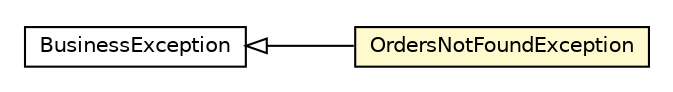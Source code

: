 #!/usr/local/bin/dot
#
# Class diagram 
# Generated by UMLGraph version 5.1 (http://www.umlgraph.org/)
#

digraph G {
	edge [fontname="Helvetica",fontsize=10,labelfontname="Helvetica",labelfontsize=10];
	node [fontname="Helvetica",fontsize=10,shape=plaintext];
	nodesep=0.25;
	ranksep=0.5;
	rankdir=LR;
	// com.inn.headstartdemo.exceptions.application.BusinessException
	c20877 [label=<<table title="com.inn.headstartdemo.exceptions.application.BusinessException" border="0" cellborder="1" cellspacing="0" cellpadding="2" port="p" href="./BusinessException.html">
		<tr><td><table border="0" cellspacing="0" cellpadding="1">
<tr><td align="center" balign="center"> BusinessException </td></tr>
		</table></td></tr>
		</table>>, fontname="Helvetica", fontcolor="black", fontsize=10.0];
	// com.inn.headstartdemo.exceptions.application.OrdersNotFoundException
	c20892 [label=<<table title="com.inn.headstartdemo.exceptions.application.OrdersNotFoundException" border="0" cellborder="1" cellspacing="0" cellpadding="2" port="p" bgcolor="lemonChiffon" href="./OrdersNotFoundException.html">
		<tr><td><table border="0" cellspacing="0" cellpadding="1">
<tr><td align="center" balign="center"> OrdersNotFoundException </td></tr>
		</table></td></tr>
		</table>>, fontname="Helvetica", fontcolor="black", fontsize=10.0];
	//com.inn.headstartdemo.exceptions.application.OrdersNotFoundException extends com.inn.headstartdemo.exceptions.application.BusinessException
	c20877:p -> c20892:p [dir=back,arrowtail=empty];
}

